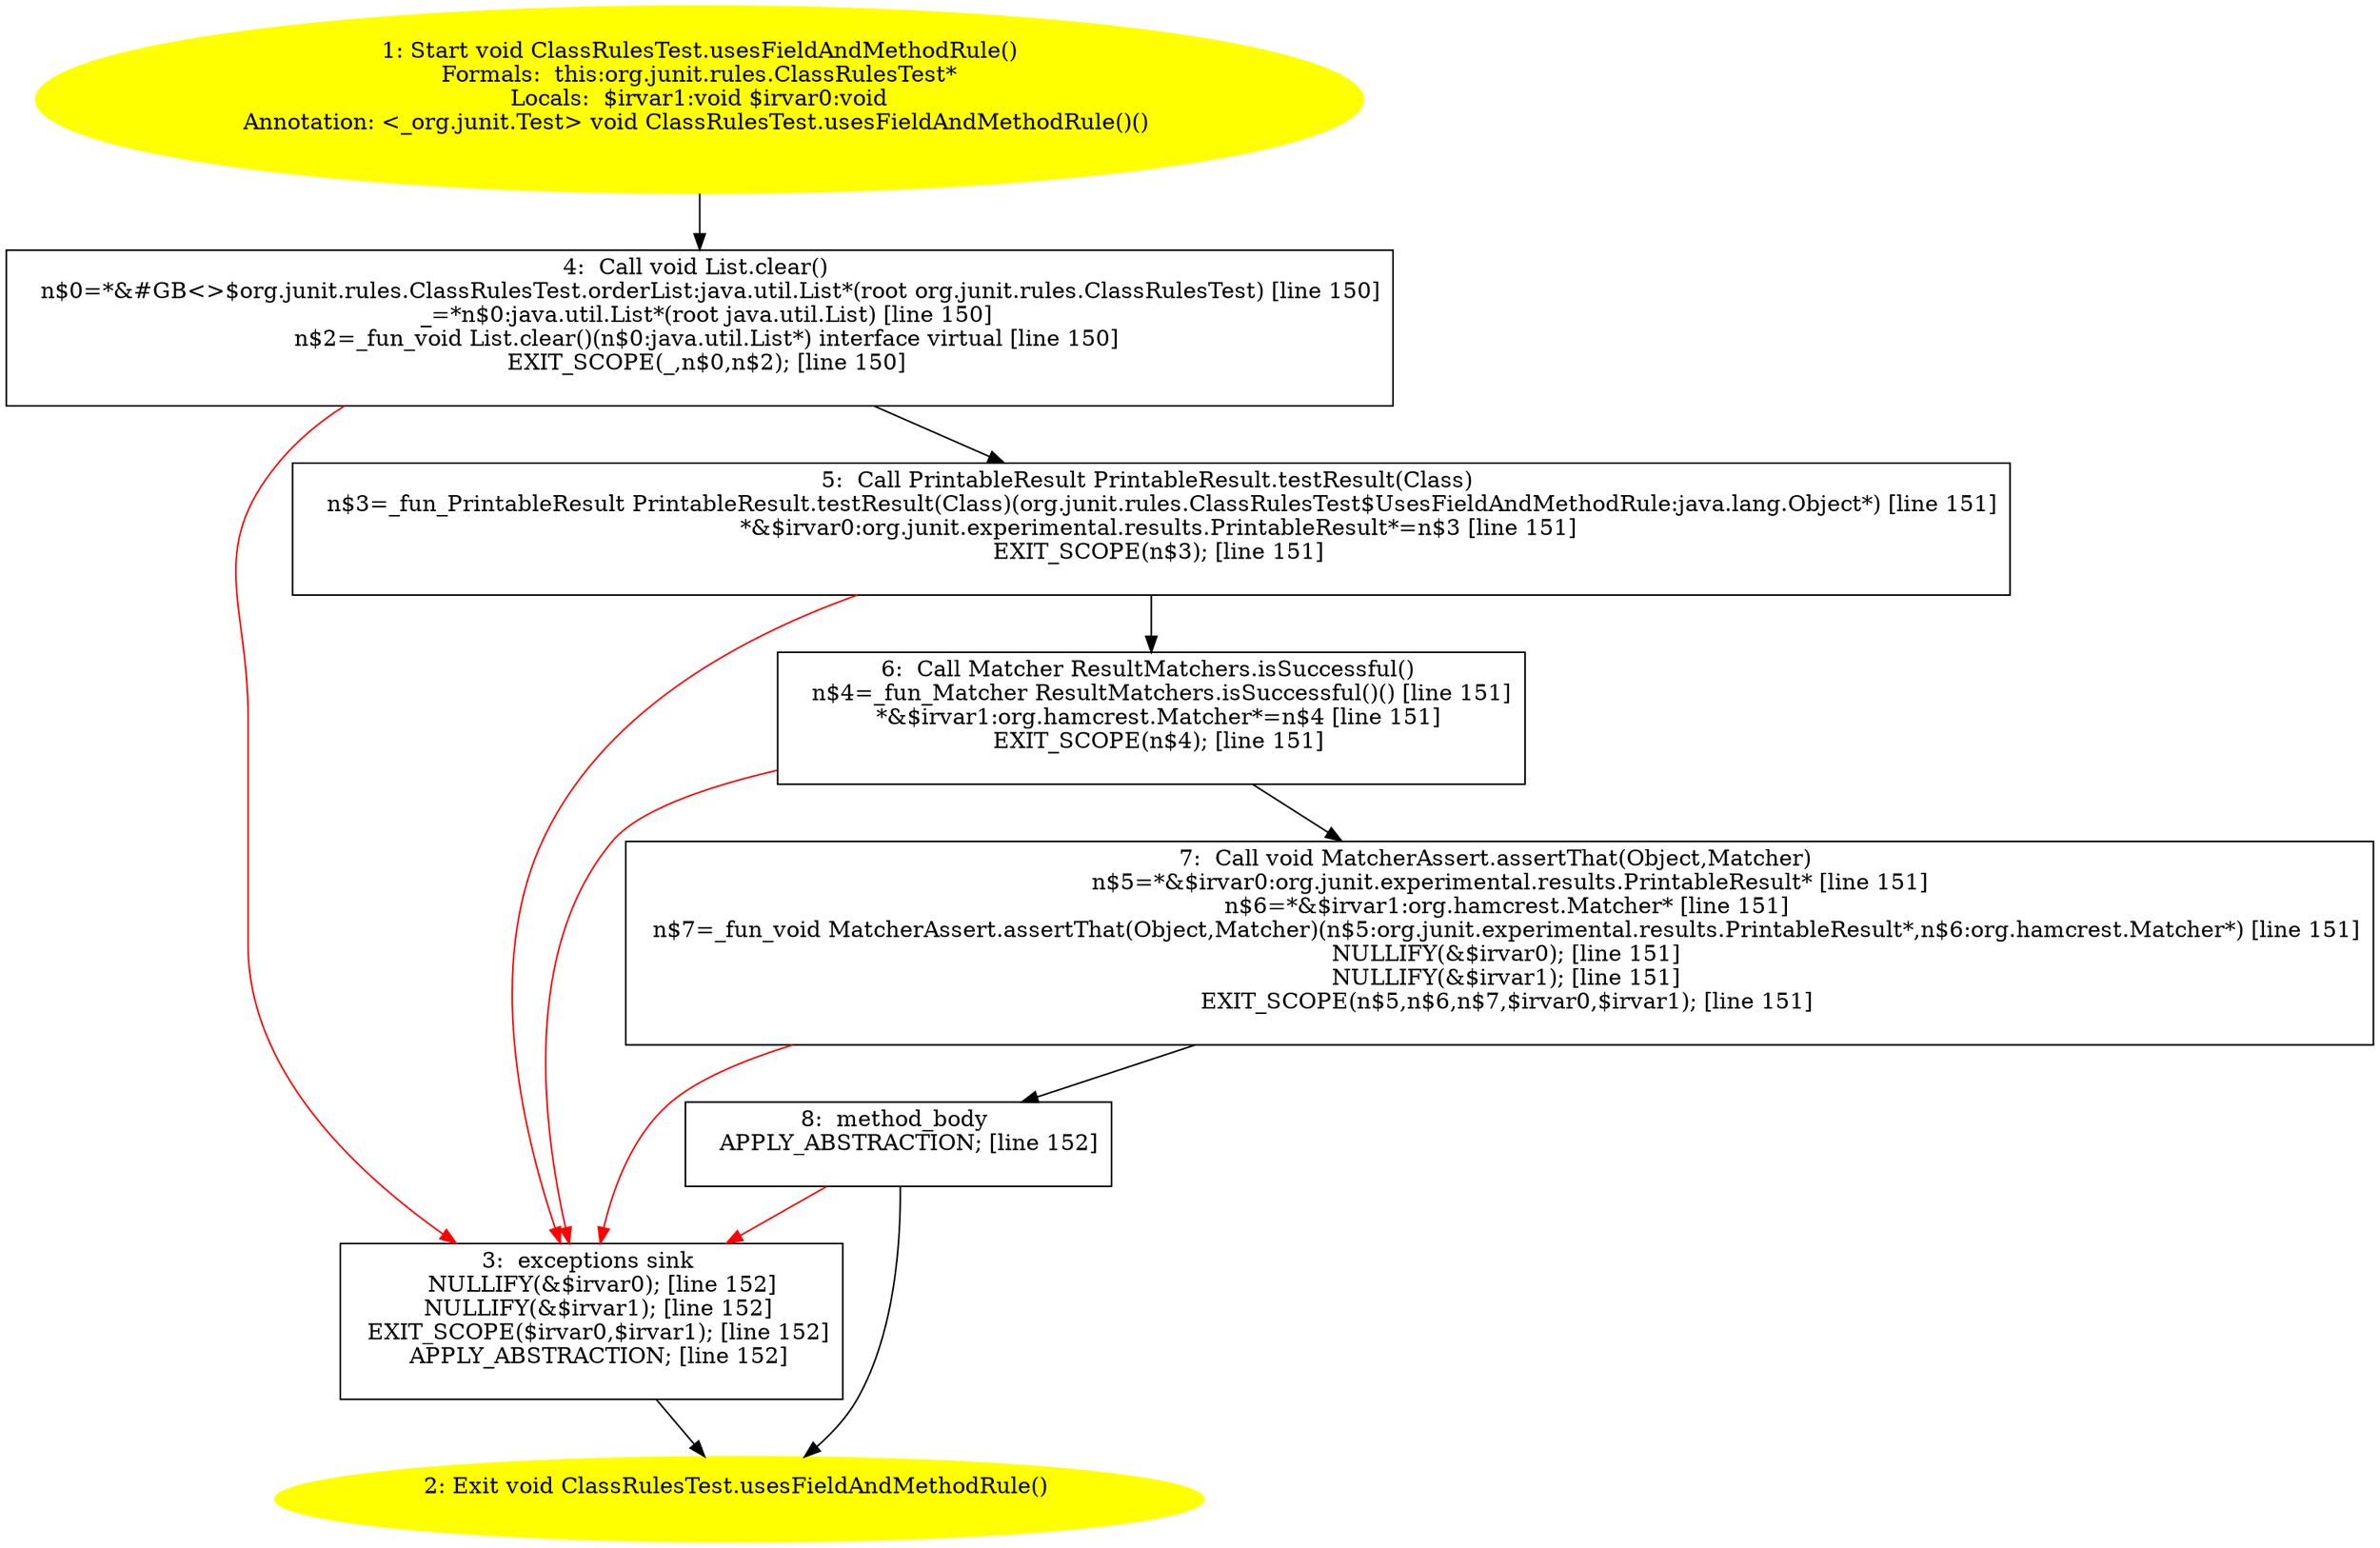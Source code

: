 /* @generated */
digraph cfg {
"org.junit.rules.ClassRulesTest.usesFieldAndMethodRule():void.0e71290ab50b56265f595d9302eda10a_1" [label="1: Start void ClassRulesTest.usesFieldAndMethodRule()\nFormals:  this:org.junit.rules.ClassRulesTest*\nLocals:  $irvar1:void $irvar0:void\nAnnotation: <_org.junit.Test> void ClassRulesTest.usesFieldAndMethodRule()() \n  " color=yellow style=filled]
	

	 "org.junit.rules.ClassRulesTest.usesFieldAndMethodRule():void.0e71290ab50b56265f595d9302eda10a_1" -> "org.junit.rules.ClassRulesTest.usesFieldAndMethodRule():void.0e71290ab50b56265f595d9302eda10a_4" ;
"org.junit.rules.ClassRulesTest.usesFieldAndMethodRule():void.0e71290ab50b56265f595d9302eda10a_2" [label="2: Exit void ClassRulesTest.usesFieldAndMethodRule() \n  " color=yellow style=filled]
	

"org.junit.rules.ClassRulesTest.usesFieldAndMethodRule():void.0e71290ab50b56265f595d9302eda10a_3" [label="3:  exceptions sink \n   NULLIFY(&$irvar0); [line 152]\n  NULLIFY(&$irvar1); [line 152]\n  EXIT_SCOPE($irvar0,$irvar1); [line 152]\n  APPLY_ABSTRACTION; [line 152]\n " shape="box"]
	

	 "org.junit.rules.ClassRulesTest.usesFieldAndMethodRule():void.0e71290ab50b56265f595d9302eda10a_3" -> "org.junit.rules.ClassRulesTest.usesFieldAndMethodRule():void.0e71290ab50b56265f595d9302eda10a_2" ;
"org.junit.rules.ClassRulesTest.usesFieldAndMethodRule():void.0e71290ab50b56265f595d9302eda10a_4" [label="4:  Call void List.clear() \n   n$0=*&#GB<>$org.junit.rules.ClassRulesTest.orderList:java.util.List*(root org.junit.rules.ClassRulesTest) [line 150]\n  _=*n$0:java.util.List*(root java.util.List) [line 150]\n  n$2=_fun_void List.clear()(n$0:java.util.List*) interface virtual [line 150]\n  EXIT_SCOPE(_,n$0,n$2); [line 150]\n " shape="box"]
	

	 "org.junit.rules.ClassRulesTest.usesFieldAndMethodRule():void.0e71290ab50b56265f595d9302eda10a_4" -> "org.junit.rules.ClassRulesTest.usesFieldAndMethodRule():void.0e71290ab50b56265f595d9302eda10a_5" ;
	 "org.junit.rules.ClassRulesTest.usesFieldAndMethodRule():void.0e71290ab50b56265f595d9302eda10a_4" -> "org.junit.rules.ClassRulesTest.usesFieldAndMethodRule():void.0e71290ab50b56265f595d9302eda10a_3" [color="red" ];
"org.junit.rules.ClassRulesTest.usesFieldAndMethodRule():void.0e71290ab50b56265f595d9302eda10a_5" [label="5:  Call PrintableResult PrintableResult.testResult(Class) \n   n$3=_fun_PrintableResult PrintableResult.testResult(Class)(org.junit.rules.ClassRulesTest$UsesFieldAndMethodRule:java.lang.Object*) [line 151]\n  *&$irvar0:org.junit.experimental.results.PrintableResult*=n$3 [line 151]\n  EXIT_SCOPE(n$3); [line 151]\n " shape="box"]
	

	 "org.junit.rules.ClassRulesTest.usesFieldAndMethodRule():void.0e71290ab50b56265f595d9302eda10a_5" -> "org.junit.rules.ClassRulesTest.usesFieldAndMethodRule():void.0e71290ab50b56265f595d9302eda10a_6" ;
	 "org.junit.rules.ClassRulesTest.usesFieldAndMethodRule():void.0e71290ab50b56265f595d9302eda10a_5" -> "org.junit.rules.ClassRulesTest.usesFieldAndMethodRule():void.0e71290ab50b56265f595d9302eda10a_3" [color="red" ];
"org.junit.rules.ClassRulesTest.usesFieldAndMethodRule():void.0e71290ab50b56265f595d9302eda10a_6" [label="6:  Call Matcher ResultMatchers.isSuccessful() \n   n$4=_fun_Matcher ResultMatchers.isSuccessful()() [line 151]\n  *&$irvar1:org.hamcrest.Matcher*=n$4 [line 151]\n  EXIT_SCOPE(n$4); [line 151]\n " shape="box"]
	

	 "org.junit.rules.ClassRulesTest.usesFieldAndMethodRule():void.0e71290ab50b56265f595d9302eda10a_6" -> "org.junit.rules.ClassRulesTest.usesFieldAndMethodRule():void.0e71290ab50b56265f595d9302eda10a_7" ;
	 "org.junit.rules.ClassRulesTest.usesFieldAndMethodRule():void.0e71290ab50b56265f595d9302eda10a_6" -> "org.junit.rules.ClassRulesTest.usesFieldAndMethodRule():void.0e71290ab50b56265f595d9302eda10a_3" [color="red" ];
"org.junit.rules.ClassRulesTest.usesFieldAndMethodRule():void.0e71290ab50b56265f595d9302eda10a_7" [label="7:  Call void MatcherAssert.assertThat(Object,Matcher) \n   n$5=*&$irvar0:org.junit.experimental.results.PrintableResult* [line 151]\n  n$6=*&$irvar1:org.hamcrest.Matcher* [line 151]\n  n$7=_fun_void MatcherAssert.assertThat(Object,Matcher)(n$5:org.junit.experimental.results.PrintableResult*,n$6:org.hamcrest.Matcher*) [line 151]\n  NULLIFY(&$irvar0); [line 151]\n  NULLIFY(&$irvar1); [line 151]\n  EXIT_SCOPE(n$5,n$6,n$7,$irvar0,$irvar1); [line 151]\n " shape="box"]
	

	 "org.junit.rules.ClassRulesTest.usesFieldAndMethodRule():void.0e71290ab50b56265f595d9302eda10a_7" -> "org.junit.rules.ClassRulesTest.usesFieldAndMethodRule():void.0e71290ab50b56265f595d9302eda10a_8" ;
	 "org.junit.rules.ClassRulesTest.usesFieldAndMethodRule():void.0e71290ab50b56265f595d9302eda10a_7" -> "org.junit.rules.ClassRulesTest.usesFieldAndMethodRule():void.0e71290ab50b56265f595d9302eda10a_3" [color="red" ];
"org.junit.rules.ClassRulesTest.usesFieldAndMethodRule():void.0e71290ab50b56265f595d9302eda10a_8" [label="8:  method_body \n   APPLY_ABSTRACTION; [line 152]\n " shape="box"]
	

	 "org.junit.rules.ClassRulesTest.usesFieldAndMethodRule():void.0e71290ab50b56265f595d9302eda10a_8" -> "org.junit.rules.ClassRulesTest.usesFieldAndMethodRule():void.0e71290ab50b56265f595d9302eda10a_2" ;
	 "org.junit.rules.ClassRulesTest.usesFieldAndMethodRule():void.0e71290ab50b56265f595d9302eda10a_8" -> "org.junit.rules.ClassRulesTest.usesFieldAndMethodRule():void.0e71290ab50b56265f595d9302eda10a_3" [color="red" ];
}
